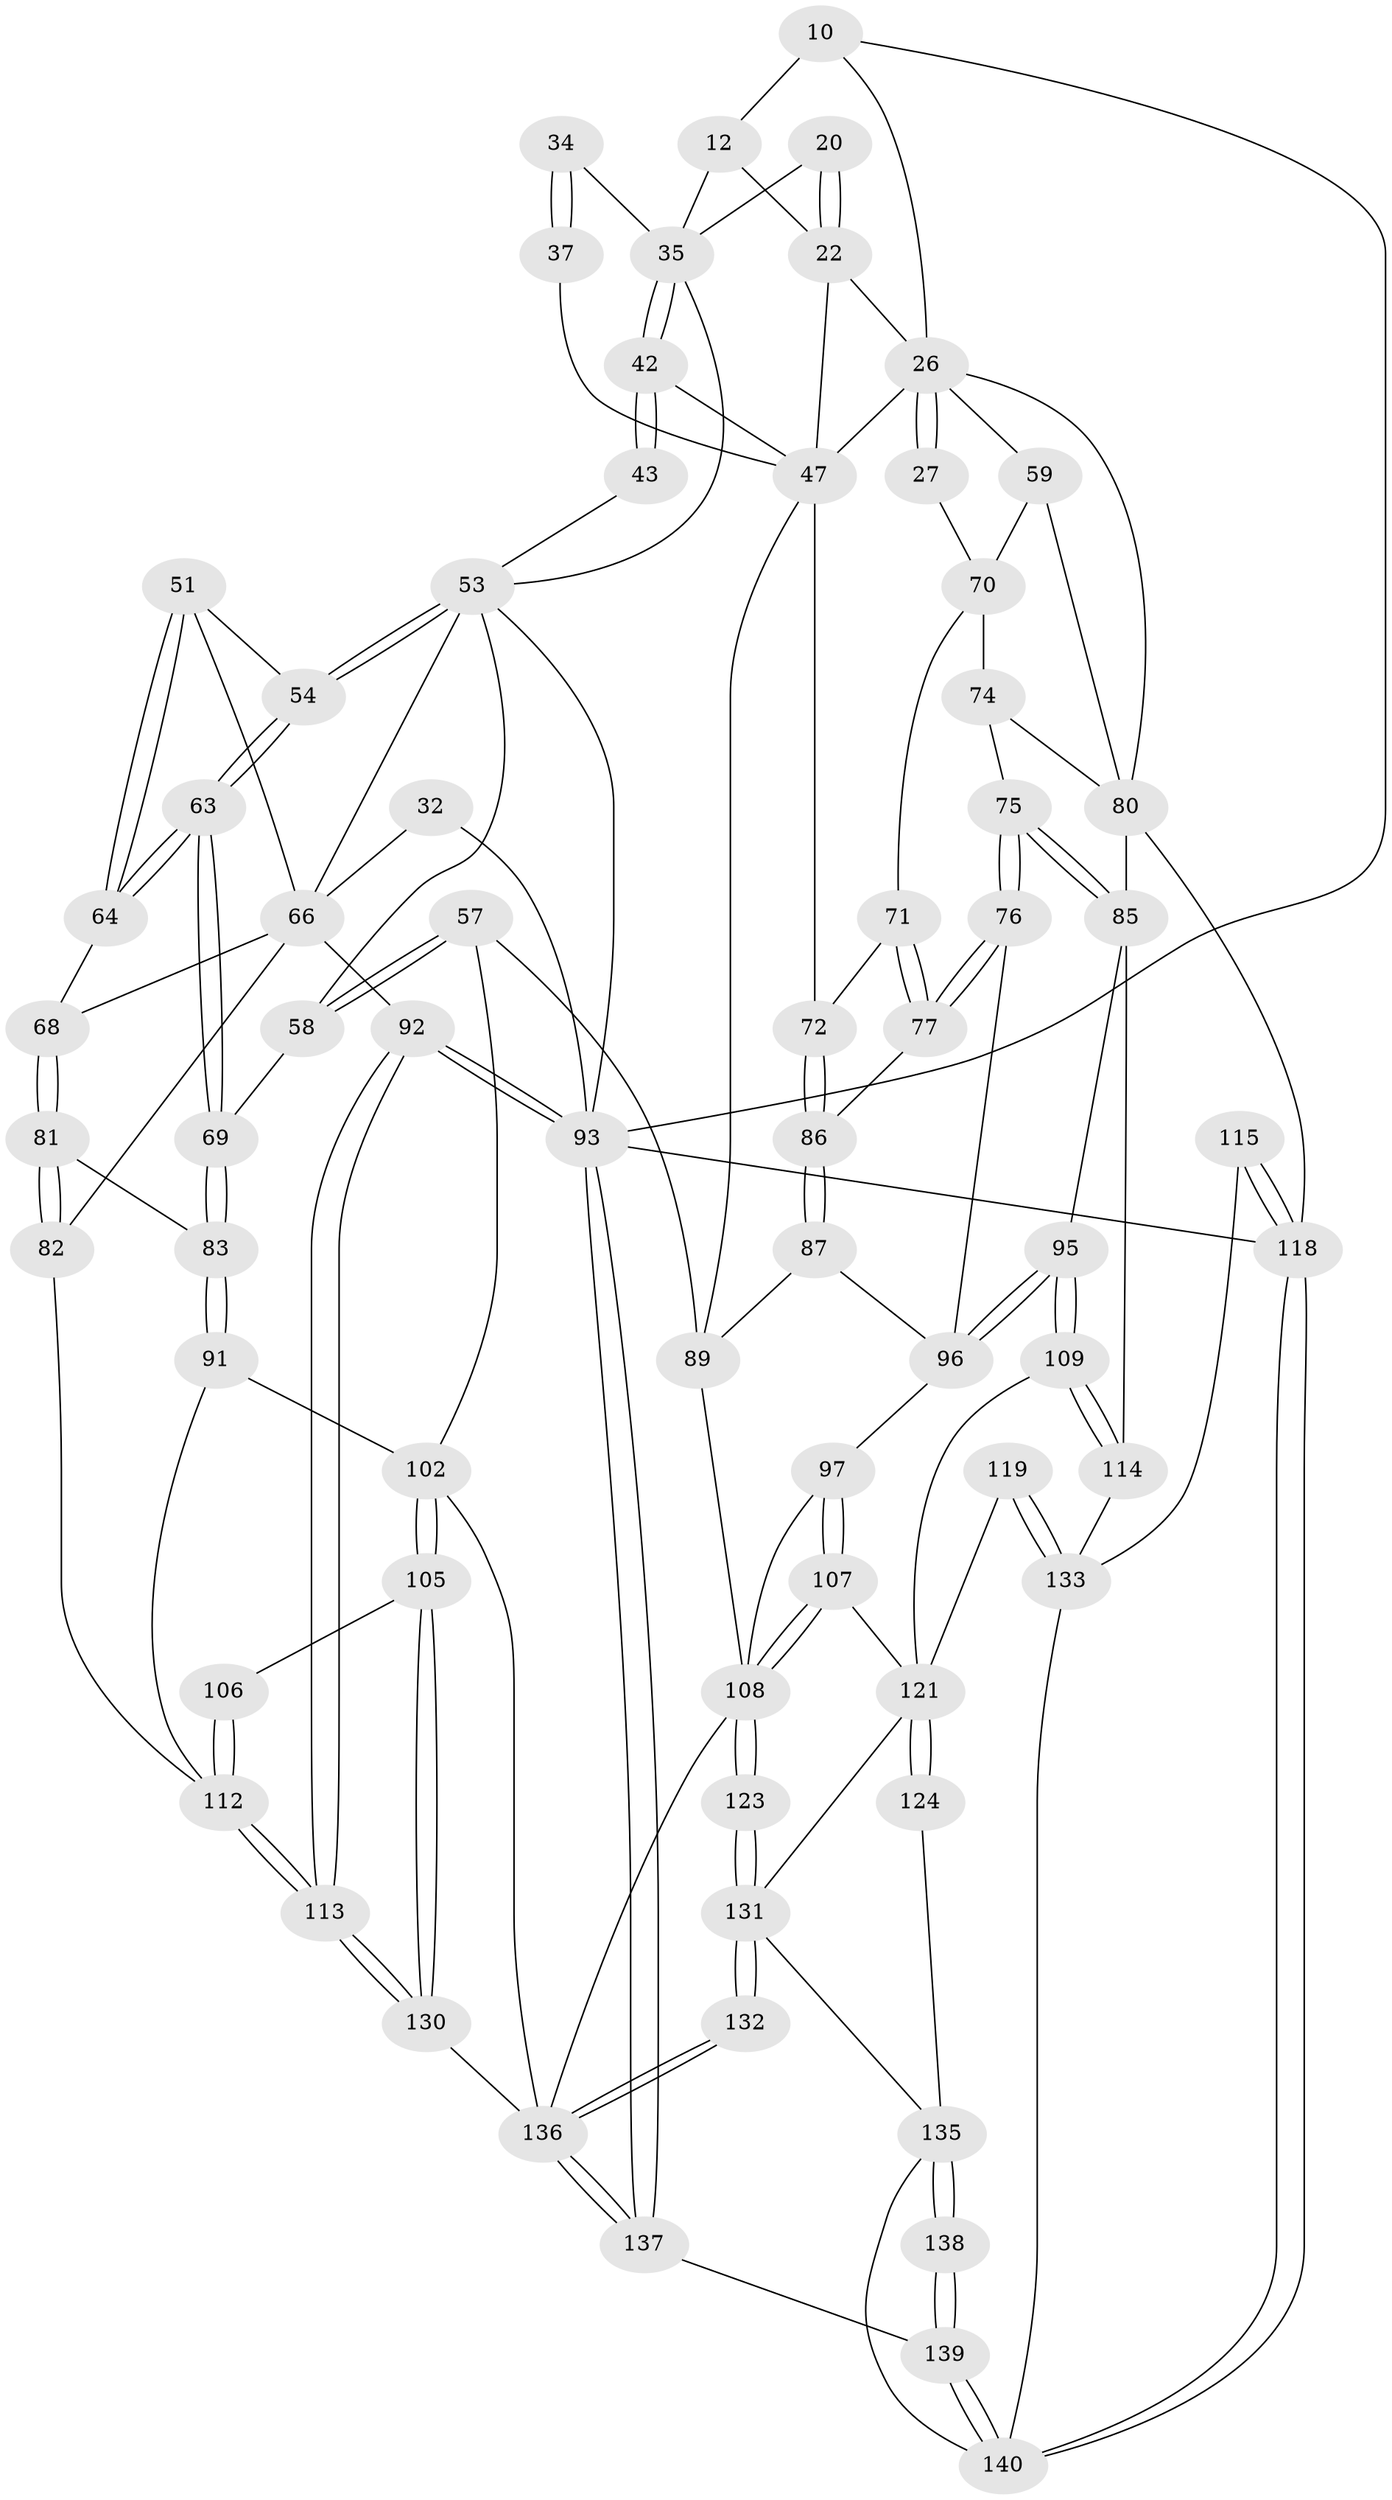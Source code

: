 // original degree distribution, {3: 0.02142857142857143, 5: 0.4928571428571429, 6: 0.24285714285714285, 4: 0.24285714285714285}
// Generated by graph-tools (version 1.1) at 2025/06/03/04/25 22:06:04]
// undirected, 70 vertices, 163 edges
graph export_dot {
graph [start="1"]
  node [color=gray90,style=filled];
  10 [pos="+0.6292369988922945+0.018253437001443547",super="+6"];
  12 [pos="+0.4529950419351075+0.04748506921960453",super="+11"];
  20 [pos="+0.47104801253816186+0.16005872751267497"];
  22 [pos="+0.5160920784025304+0.1835001479415901",super="+18+19"];
  26 [pos="+0.7275724482868015+0.1974434824205798",super="+17+23"];
  27 [pos="+0.6125562213520735+0.26156129259082916"];
  32 [pos="+0.10209335511136541+0.11834280099032798"];
  34 [pos="+0.39904628483349036+0.1695192081881052",super="+33"];
  35 [pos="+0.35581008494890826+0.17024254478552459",super="+21"];
  37 [pos="+0.43560245618660376+0.23789126854264492",super="+36"];
  42 [pos="+0.3538369165799632+0.2643514886555704"];
  43 [pos="+0.30498330151121855+0.26285866892473037"];
  47 [pos="+0.41845530981633045+0.42107927664788264",super="+46+25+45"];
  51 [pos="+0.10361338781898277+0.31264830566453433"];
  53 [pos="+0.21411999402556947+0.28614454212201706",super="+40"];
  54 [pos="+0.21332630835671676+0.29087843222036563",super="+50"];
  57 [pos="+0.3720363227256996+0.45676739872410055"];
  58 [pos="+0.28905958948971655+0.4111064666692991",super="+55"];
  59 [pos="+0.8236527219087676+0.3248140537123041",super="+44"];
  63 [pos="+0.20613514815781797+0.35992494843800443"];
  64 [pos="+0.19136698158634668+0.36523551851578184"];
  66 [pos="+0.01562020806976492+0.5153377863482186",super="+65"];
  68 [pos="+0.18871700820649992+0.36697622673270747"];
  69 [pos="+0.22974187370974744+0.3799955652934254"];
  70 [pos="+0.6774805925462176+0.3302798529512716",super="+61"];
  71 [pos="+0.6745040019670521+0.38778343476771227"];
  72 [pos="+0.5483282983259017+0.38954013450232555"];
  74 [pos="+0.81226246614255+0.35444005962613584",super="+73"];
  75 [pos="+0.7753319947048377+0.4876621930371429"];
  76 [pos="+0.7112446401018111+0.4665663720303374"];
  77 [pos="+0.7035194602540692+0.4620728993865485"];
  80 [pos="+1+0.49299024399084346",super="+78+30"];
  81 [pos="+0.07577294082663502+0.49542802689320387"];
  82 [pos="+0.020261330552471635+0.5162580931446593"];
  83 [pos="+0.18138821912000222+0.5053686672609823"];
  85 [pos="+0.7941921200459412+0.5277307354625145",super="+84"];
  86 [pos="+0.603216081500857+0.44338995623959243"];
  87 [pos="+0.5898015849553224+0.53252084851308"];
  89 [pos="+0.4352705460751325+0.4763594124695196",super="+56+88"];
  91 [pos="+0.24778800339844023+0.5369142484732429"];
  92 [pos="+0+1",super="+67"];
  93 [pos="+0+1",super="+31"];
  95 [pos="+0.7699778304394516+0.5553525687549846"];
  96 [pos="+0.659690721102272+0.5858061513159706",super="+94"];
  97 [pos="+0.6455871734274731+0.6053273857300686"];
  102 [pos="+0.35386638108364865+0.6852061863382632",super="+90"];
  105 [pos="+0.2783797442177096+0.726230996282986"];
  106 [pos="+0.2300082269560516+0.6999910415742178"];
  107 [pos="+0.6285658138418002+0.6821648041473842"];
  108 [pos="+0.5165829572613007+0.7113123977535041",super="+100+99+98"];
  109 [pos="+0.7440090035475968+0.6590816311577137"];
  112 [pos="+0.0627615703017885+0.7867720122288424",super="+104+103"];
  113 [pos="+0+1"];
  114 [pos="+0.8958562476882074+0.6967484526102872"];
  115 [pos="+1+0.8036349634383085"];
  118 [pos="+1+1",super="+79"];
  119 [pos="+0.8412076512852542+0.7885362402175812"];
  121 [pos="+0.6737239370765129+0.7530905589968369",super="+111+120"];
  123 [pos="+0.5307848562331356+0.7569120997018394"];
  124 [pos="+0.7237123423452677+0.8073716396207149"];
  130 [pos="+0.27212298752748326+0.8235989492899736"];
  131 [pos="+0.5512421851009834+0.8644422873139473",super="+127+122"];
  132 [pos="+0.43609998396831234+0.9590689064229326"];
  133 [pos="+0.878503103236095+0.8764628090699814",super="+116+117"];
  135 [pos="+0.7728582956984851+0.9327399984491113",super="+126"];
  136 [pos="+0.4120138245567043+0.9867114286427471",super="+129+128"];
  137 [pos="+0.37955570320665327+1"];
  138 [pos="+0.6639287783221711+1"];
  139 [pos="+0.6585865854728459+1"];
  140 [pos="+0.9914320089490691+1",super="+134"];
  10 -- 12 [weight=2];
  10 -- 93;
  10 -- 26;
  12 -- 22;
  12 -- 35;
  20 -- 22 [weight=2];
  20 -- 22;
  20 -- 35;
  22 -- 47;
  22 -- 26;
  26 -- 27 [weight=2];
  26 -- 27;
  26 -- 59;
  26 -- 80;
  26 -- 47;
  27 -- 70;
  32 -- 93 [weight=2];
  32 -- 66;
  34 -- 35 [weight=2];
  34 -- 37 [weight=2];
  34 -- 37;
  35 -- 42;
  35 -- 42;
  35 -- 53;
  37 -- 47 [weight=2];
  42 -- 43;
  42 -- 43;
  42 -- 47;
  43 -- 53;
  47 -- 72;
  47 -- 89;
  51 -- 64;
  51 -- 64;
  51 -- 54;
  51 -- 66;
  53 -- 54 [weight=2];
  53 -- 54;
  53 -- 93;
  53 -- 66;
  53 -- 58;
  54 -- 63;
  54 -- 63;
  57 -- 58;
  57 -- 58;
  57 -- 89;
  57 -- 102;
  58 -- 69;
  59 -- 70;
  59 -- 80 [weight=2];
  63 -- 64;
  63 -- 64;
  63 -- 69;
  63 -- 69;
  64 -- 68;
  66 -- 82;
  66 -- 92 [weight=2];
  66 -- 68;
  68 -- 81;
  68 -- 81;
  69 -- 83;
  69 -- 83;
  70 -- 71;
  70 -- 74 [weight=2];
  71 -- 72;
  71 -- 77;
  71 -- 77;
  72 -- 86;
  72 -- 86;
  74 -- 75;
  74 -- 80;
  75 -- 76;
  75 -- 76;
  75 -- 85;
  75 -- 85;
  76 -- 77;
  76 -- 77;
  76 -- 96;
  77 -- 86;
  80 -- 118 [weight=3];
  80 -- 85;
  81 -- 82;
  81 -- 82;
  81 -- 83;
  82 -- 112;
  83 -- 91;
  83 -- 91;
  85 -- 95;
  85 -- 114;
  86 -- 87;
  86 -- 87;
  87 -- 96;
  87 -- 89;
  89 -- 108 [weight=2];
  91 -- 112;
  91 -- 102;
  92 -- 93 [weight=2];
  92 -- 93;
  92 -- 113;
  92 -- 113;
  93 -- 137;
  93 -- 137;
  93 -- 118 [weight=2];
  95 -- 96;
  95 -- 96;
  95 -- 109;
  95 -- 109;
  96 -- 97;
  97 -- 107;
  97 -- 107;
  97 -- 108;
  102 -- 105;
  102 -- 105;
  102 -- 136;
  105 -- 106;
  105 -- 130;
  105 -- 130;
  106 -- 112 [weight=2];
  106 -- 112;
  107 -- 108;
  107 -- 108;
  107 -- 121;
  108 -- 123;
  108 -- 123;
  108 -- 136;
  109 -- 114;
  109 -- 114;
  109 -- 121;
  112 -- 113;
  112 -- 113;
  113 -- 130;
  113 -- 130;
  114 -- 133;
  115 -- 118 [weight=2];
  115 -- 118;
  115 -- 133;
  118 -- 140;
  118 -- 140;
  119 -- 133 [weight=2];
  119 -- 133;
  119 -- 121;
  121 -- 124 [weight=2];
  121 -- 124;
  121 -- 131;
  123 -- 131 [weight=2];
  123 -- 131;
  124 -- 135;
  130 -- 136;
  131 -- 132;
  131 -- 132;
  131 -- 135;
  132 -- 136 [weight=2];
  132 -- 136;
  133 -- 140;
  135 -- 138 [weight=2];
  135 -- 138;
  135 -- 140;
  136 -- 137;
  136 -- 137;
  137 -- 139;
  138 -- 139;
  138 -- 139;
  139 -- 140;
  139 -- 140;
}
